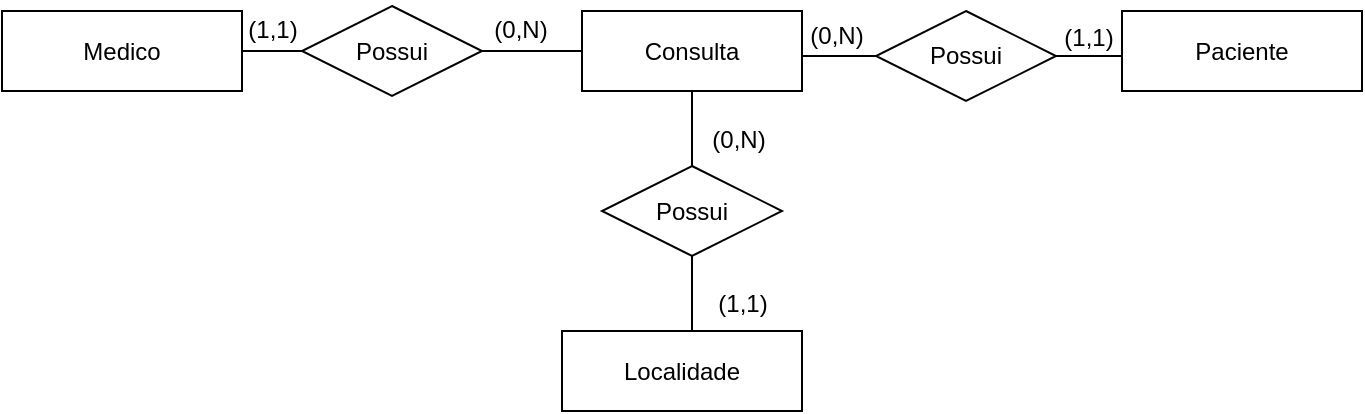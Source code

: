 <mxfile version="26.2.4" pages="3">
  <diagram name="Modelo Conceitual" id="IF2VWViP3q1RMLC5811N">
    <mxGraphModel dx="1044" dy="562" grid="1" gridSize="10" guides="1" tooltips="1" connect="1" arrows="1" fold="1" page="1" pageScale="1" pageWidth="827" pageHeight="1169" math="0" shadow="0">
      <root>
        <mxCell id="0" />
        <mxCell id="1" parent="0" />
        <mxCell id="U5i4ub9u0vptGDJZAWH7-1" value="Medico" style="whiteSpace=wrap;html=1;align=center;" vertex="1" parent="1">
          <mxGeometry x="80" y="82.5" width="120" height="40" as="geometry" />
        </mxCell>
        <mxCell id="U5i4ub9u0vptGDJZAWH7-2" value="Paciente" style="whiteSpace=wrap;html=1;align=center;" vertex="1" parent="1">
          <mxGeometry x="640" y="82.5" width="120" height="40" as="geometry" />
        </mxCell>
        <mxCell id="U5i4ub9u0vptGDJZAWH7-7" style="edgeStyle=orthogonalEdgeStyle;rounded=0;orthogonalLoop=1;jettySize=auto;html=1;entryX=1;entryY=0.5;entryDx=0;entryDy=0;endArrow=none;startFill=0;" edge="1" parent="1" source="U5i4ub9u0vptGDJZAWH7-3" target="U5i4ub9u0vptGDJZAWH7-6">
          <mxGeometry relative="1" as="geometry" />
        </mxCell>
        <mxCell id="U5i4ub9u0vptGDJZAWH7-3" value="Consulta" style="whiteSpace=wrap;html=1;align=center;" vertex="1" parent="1">
          <mxGeometry x="370" y="82.5" width="110" height="40" as="geometry" />
        </mxCell>
        <mxCell id="U5i4ub9u0vptGDJZAWH7-4" value="Localidade" style="whiteSpace=wrap;html=1;align=center;" vertex="1" parent="1">
          <mxGeometry x="360" y="242.5" width="120" height="40" as="geometry" />
        </mxCell>
        <mxCell id="U5i4ub9u0vptGDJZAWH7-8" style="edgeStyle=orthogonalEdgeStyle;rounded=0;orthogonalLoop=1;jettySize=auto;html=1;endArrow=none;startFill=0;" edge="1" parent="1" source="U5i4ub9u0vptGDJZAWH7-6" target="U5i4ub9u0vptGDJZAWH7-1">
          <mxGeometry relative="1" as="geometry" />
        </mxCell>
        <mxCell id="U5i4ub9u0vptGDJZAWH7-6" value="Possui" style="shape=rhombus;perimeter=rhombusPerimeter;whiteSpace=wrap;html=1;align=center;" vertex="1" parent="1">
          <mxGeometry x="230" y="80" width="90" height="45" as="geometry" />
        </mxCell>
        <mxCell id="U5i4ub9u0vptGDJZAWH7-9" value="Possui" style="shape=rhombus;perimeter=rhombusPerimeter;whiteSpace=wrap;html=1;align=center;" vertex="1" parent="1">
          <mxGeometry x="517" y="82.5" width="90" height="45" as="geometry" />
        </mxCell>
        <mxCell id="U5i4ub9u0vptGDJZAWH7-12" style="edgeStyle=orthogonalEdgeStyle;rounded=0;orthogonalLoop=1;jettySize=auto;html=1;endArrow=none;startFill=0;entryX=1;entryY=0.5;entryDx=0;entryDy=0;" edge="1" parent="1" source="U5i4ub9u0vptGDJZAWH7-9" target="U5i4ub9u0vptGDJZAWH7-3">
          <mxGeometry relative="1" as="geometry">
            <mxPoint x="490" y="102.5" as="targetPoint" />
            <Array as="points">
              <mxPoint x="480" y="105.5" />
            </Array>
          </mxGeometry>
        </mxCell>
        <mxCell id="U5i4ub9u0vptGDJZAWH7-13" style="edgeStyle=orthogonalEdgeStyle;rounded=0;orthogonalLoop=1;jettySize=auto;html=1;endArrow=none;startFill=0;entryX=0;entryY=0.5;entryDx=0;entryDy=0;" edge="1" parent="1" source="U5i4ub9u0vptGDJZAWH7-9" target="U5i4ub9u0vptGDJZAWH7-2">
          <mxGeometry relative="1" as="geometry">
            <mxPoint x="627" y="102.5" as="targetPoint" />
            <Array as="points">
              <mxPoint x="640" y="105.5" />
            </Array>
          </mxGeometry>
        </mxCell>
        <mxCell id="U5i4ub9u0vptGDJZAWH7-15" style="edgeStyle=orthogonalEdgeStyle;rounded=0;orthogonalLoop=1;jettySize=auto;html=1;entryX=0.5;entryY=1;entryDx=0;entryDy=0;endArrow=none;startFill=0;" edge="1" parent="1" target="U5i4ub9u0vptGDJZAWH7-3">
          <mxGeometry relative="1" as="geometry">
            <mxPoint x="425" y="160" as="sourcePoint" />
          </mxGeometry>
        </mxCell>
        <mxCell id="U5i4ub9u0vptGDJZAWH7-16" style="edgeStyle=orthogonalEdgeStyle;rounded=0;orthogonalLoop=1;jettySize=auto;html=1;entryX=0.5;entryY=0;entryDx=0;entryDy=0;endArrow=none;startFill=0;" edge="1" parent="1" source="U5i4ub9u0vptGDJZAWH7-14" target="U5i4ub9u0vptGDJZAWH7-4">
          <mxGeometry relative="1" as="geometry">
            <Array as="points">
              <mxPoint x="425" y="243" />
            </Array>
          </mxGeometry>
        </mxCell>
        <mxCell id="U5i4ub9u0vptGDJZAWH7-14" value="Possui" style="shape=rhombus;perimeter=rhombusPerimeter;whiteSpace=wrap;html=1;align=center;" vertex="1" parent="1">
          <mxGeometry x="380" y="160" width="90" height="45" as="geometry" />
        </mxCell>
        <mxCell id="U5i4ub9u0vptGDJZAWH7-17" value="(1,1)" style="text;html=1;align=center;verticalAlign=middle;resizable=0;points=[];autosize=1;strokeColor=none;fillColor=none;" vertex="1" parent="1">
          <mxGeometry x="190" y="77" width="50" height="30" as="geometry" />
        </mxCell>
        <mxCell id="U5i4ub9u0vptGDJZAWH7-18" value="(0,N)" style="text;html=1;align=center;verticalAlign=middle;resizable=0;points=[];autosize=1;strokeColor=none;fillColor=none;" vertex="1" parent="1">
          <mxGeometry x="314" y="77" width="50" height="30" as="geometry" />
        </mxCell>
        <mxCell id="U5i4ub9u0vptGDJZAWH7-19" value="(0,N)" style="text;html=1;align=center;verticalAlign=middle;resizable=0;points=[];autosize=1;strokeColor=none;fillColor=none;" vertex="1" parent="1">
          <mxGeometry x="472" y="80" width="50" height="30" as="geometry" />
        </mxCell>
        <mxCell id="U5i4ub9u0vptGDJZAWH7-22" value="(1,1)" style="text;html=1;align=center;verticalAlign=middle;resizable=0;points=[];autosize=1;strokeColor=none;fillColor=none;" vertex="1" parent="1">
          <mxGeometry x="598" y="81" width="50" height="30" as="geometry" />
        </mxCell>
        <mxCell id="U5i4ub9u0vptGDJZAWH7-23" value="(0,N)" style="text;html=1;align=center;verticalAlign=middle;resizable=0;points=[];autosize=1;strokeColor=none;fillColor=none;" vertex="1" parent="1">
          <mxGeometry x="423" y="132" width="50" height="30" as="geometry" />
        </mxCell>
        <mxCell id="U5i4ub9u0vptGDJZAWH7-24" value="(1,1)" style="text;html=1;align=center;verticalAlign=middle;resizable=0;points=[];autosize=1;strokeColor=none;fillColor=none;" vertex="1" parent="1">
          <mxGeometry x="425" y="214" width="50" height="30" as="geometry" />
        </mxCell>
      </root>
    </mxGraphModel>
  </diagram>
  <diagram id="hwD_yze6MAbLkxHf7Xo0" name="Modelo Logico">
    <mxGraphModel dx="1044" dy="562" grid="1" gridSize="10" guides="1" tooltips="1" connect="1" arrows="1" fold="1" page="1" pageScale="1" pageWidth="827" pageHeight="1169" math="0" shadow="0">
      <root>
        <mxCell id="0" />
        <mxCell id="1" parent="0" />
        <mxCell id="JVfZmEa4tM6XKTrY-BX_-1" value="Medico" style="shape=table;startSize=40;container=1;collapsible=1;childLayout=tableLayout;fixedRows=1;rowLines=0;fontStyle=1;align=center;resizeLast=1;html=1;" vertex="1" parent="1">
          <mxGeometry x="40" y="40" width="146" height="220" as="geometry" />
        </mxCell>
        <mxCell id="JVfZmEa4tM6XKTrY-BX_-2" value="" style="shape=tableRow;horizontal=0;startSize=0;swimlaneHead=0;swimlaneBody=0;fillColor=none;collapsible=0;dropTarget=0;points=[[0,0.5],[1,0.5]];portConstraint=eastwest;top=0;left=0;right=0;bottom=1;" vertex="1" parent="JVfZmEa4tM6XKTrY-BX_-1">
          <mxGeometry y="40" width="146" height="30" as="geometry" />
        </mxCell>
        <mxCell id="JVfZmEa4tM6XKTrY-BX_-3" value="PK" style="shape=partialRectangle;connectable=0;fillColor=none;top=0;left=0;bottom=0;right=0;fontStyle=1;overflow=hidden;whiteSpace=wrap;html=1;" vertex="1" parent="JVfZmEa4tM6XKTrY-BX_-2">
          <mxGeometry width="30" height="30" as="geometry">
            <mxRectangle width="30" height="30" as="alternateBounds" />
          </mxGeometry>
        </mxCell>
        <mxCell id="JVfZmEa4tM6XKTrY-BX_-4" value="IdMedico" style="shape=partialRectangle;connectable=0;fillColor=none;top=0;left=0;bottom=0;right=0;align=left;spacingLeft=6;fontStyle=5;overflow=hidden;whiteSpace=wrap;html=1;" vertex="1" parent="JVfZmEa4tM6XKTrY-BX_-2">
          <mxGeometry x="30" width="116" height="30" as="geometry">
            <mxRectangle width="116" height="30" as="alternateBounds" />
          </mxGeometry>
        </mxCell>
        <mxCell id="JVfZmEa4tM6XKTrY-BX_-5" value="" style="shape=tableRow;horizontal=0;startSize=0;swimlaneHead=0;swimlaneBody=0;fillColor=none;collapsible=0;dropTarget=0;points=[[0,0.5],[1,0.5]];portConstraint=eastwest;top=0;left=0;right=0;bottom=0;" vertex="1" parent="JVfZmEa4tM6XKTrY-BX_-1">
          <mxGeometry y="70" width="146" height="30" as="geometry" />
        </mxCell>
        <mxCell id="JVfZmEa4tM6XKTrY-BX_-6" value="" style="shape=partialRectangle;connectable=0;fillColor=none;top=0;left=0;bottom=0;right=0;editable=1;overflow=hidden;whiteSpace=wrap;html=1;" vertex="1" parent="JVfZmEa4tM6XKTrY-BX_-5">
          <mxGeometry width="30" height="30" as="geometry">
            <mxRectangle width="30" height="30" as="alternateBounds" />
          </mxGeometry>
        </mxCell>
        <mxCell id="JVfZmEa4tM6XKTrY-BX_-7" value="Nome" style="shape=partialRectangle;connectable=0;fillColor=none;top=0;left=0;bottom=0;right=0;align=left;spacingLeft=6;overflow=hidden;whiteSpace=wrap;html=1;" vertex="1" parent="JVfZmEa4tM6XKTrY-BX_-5">
          <mxGeometry x="30" width="116" height="30" as="geometry">
            <mxRectangle width="116" height="30" as="alternateBounds" />
          </mxGeometry>
        </mxCell>
        <mxCell id="JVfZmEa4tM6XKTrY-BX_-8" value="" style="shape=tableRow;horizontal=0;startSize=0;swimlaneHead=0;swimlaneBody=0;fillColor=none;collapsible=0;dropTarget=0;points=[[0,0.5],[1,0.5]];portConstraint=eastwest;top=0;left=0;right=0;bottom=0;" vertex="1" parent="JVfZmEa4tM6XKTrY-BX_-1">
          <mxGeometry y="100" width="146" height="30" as="geometry" />
        </mxCell>
        <mxCell id="JVfZmEa4tM6XKTrY-BX_-9" value="" style="shape=partialRectangle;connectable=0;fillColor=none;top=0;left=0;bottom=0;right=0;editable=1;overflow=hidden;whiteSpace=wrap;html=1;" vertex="1" parent="JVfZmEa4tM6XKTrY-BX_-8">
          <mxGeometry width="30" height="30" as="geometry">
            <mxRectangle width="30" height="30" as="alternateBounds" />
          </mxGeometry>
        </mxCell>
        <mxCell id="JVfZmEa4tM6XKTrY-BX_-10" value="CRM" style="shape=partialRectangle;connectable=0;fillColor=none;top=0;left=0;bottom=0;right=0;align=left;spacingLeft=6;overflow=hidden;whiteSpace=wrap;html=1;" vertex="1" parent="JVfZmEa4tM6XKTrY-BX_-8">
          <mxGeometry x="30" width="116" height="30" as="geometry">
            <mxRectangle width="116" height="30" as="alternateBounds" />
          </mxGeometry>
        </mxCell>
        <mxCell id="JVfZmEa4tM6XKTrY-BX_-11" value="" style="shape=tableRow;horizontal=0;startSize=0;swimlaneHead=0;swimlaneBody=0;fillColor=none;collapsible=0;dropTarget=0;points=[[0,0.5],[1,0.5]];portConstraint=eastwest;top=0;left=0;right=0;bottom=0;" vertex="1" parent="JVfZmEa4tM6XKTrY-BX_-1">
          <mxGeometry y="130" width="146" height="30" as="geometry" />
        </mxCell>
        <mxCell id="JVfZmEa4tM6XKTrY-BX_-12" value="" style="shape=partialRectangle;connectable=0;fillColor=none;top=0;left=0;bottom=0;right=0;editable=1;overflow=hidden;whiteSpace=wrap;html=1;" vertex="1" parent="JVfZmEa4tM6XKTrY-BX_-11">
          <mxGeometry width="30" height="30" as="geometry">
            <mxRectangle width="30" height="30" as="alternateBounds" />
          </mxGeometry>
        </mxCell>
        <mxCell id="JVfZmEa4tM6XKTrY-BX_-13" value="Especialidade" style="shape=partialRectangle;connectable=0;fillColor=none;top=0;left=0;bottom=0;right=0;align=left;spacingLeft=6;overflow=hidden;whiteSpace=wrap;html=1;" vertex="1" parent="JVfZmEa4tM6XKTrY-BX_-11">
          <mxGeometry x="30" width="116" height="30" as="geometry">
            <mxRectangle width="116" height="30" as="alternateBounds" />
          </mxGeometry>
        </mxCell>
        <mxCell id="JVfZmEa4tM6XKTrY-BX_-28" value="" style="shape=tableRow;horizontal=0;startSize=0;swimlaneHead=0;swimlaneBody=0;fillColor=none;collapsible=0;dropTarget=0;points=[[0,0.5],[1,0.5]];portConstraint=eastwest;top=0;left=0;right=0;bottom=0;" vertex="1" parent="JVfZmEa4tM6XKTrY-BX_-1">
          <mxGeometry y="160" width="146" height="30" as="geometry" />
        </mxCell>
        <mxCell id="JVfZmEa4tM6XKTrY-BX_-29" value="" style="shape=partialRectangle;connectable=0;fillColor=none;top=0;left=0;bottom=0;right=0;editable=1;overflow=hidden;whiteSpace=wrap;html=1;" vertex="1" parent="JVfZmEa4tM6XKTrY-BX_-28">
          <mxGeometry width="30" height="30" as="geometry">
            <mxRectangle width="30" height="30" as="alternateBounds" />
          </mxGeometry>
        </mxCell>
        <mxCell id="JVfZmEa4tM6XKTrY-BX_-30" value="HoratioTrabalho" style="shape=partialRectangle;connectable=0;fillColor=none;top=0;left=0;bottom=0;right=0;align=left;spacingLeft=6;overflow=hidden;whiteSpace=wrap;html=1;" vertex="1" parent="JVfZmEa4tM6XKTrY-BX_-28">
          <mxGeometry x="30" width="116" height="30" as="geometry">
            <mxRectangle width="116" height="30" as="alternateBounds" />
          </mxGeometry>
        </mxCell>
        <mxCell id="JVfZmEa4tM6XKTrY-BX_-31" value="" style="shape=tableRow;horizontal=0;startSize=0;swimlaneHead=0;swimlaneBody=0;fillColor=none;collapsible=0;dropTarget=0;points=[[0,0.5],[1,0.5]];portConstraint=eastwest;top=0;left=0;right=0;bottom=0;" vertex="1" parent="JVfZmEa4tM6XKTrY-BX_-1">
          <mxGeometry y="190" width="146" height="30" as="geometry" />
        </mxCell>
        <mxCell id="JVfZmEa4tM6XKTrY-BX_-32" value="" style="shape=partialRectangle;connectable=0;fillColor=none;top=0;left=0;bottom=0;right=0;editable=1;overflow=hidden;whiteSpace=wrap;html=1;" vertex="1" parent="JVfZmEa4tM6XKTrY-BX_-31">
          <mxGeometry width="30" height="30" as="geometry">
            <mxRectangle width="30" height="30" as="alternateBounds" />
          </mxGeometry>
        </mxCell>
        <mxCell id="JVfZmEa4tM6XKTrY-BX_-33" value="" style="shape=partialRectangle;connectable=0;fillColor=none;top=0;left=0;bottom=0;right=0;align=left;spacingLeft=6;overflow=hidden;whiteSpace=wrap;html=1;" vertex="1" parent="JVfZmEa4tM6XKTrY-BX_-31">
          <mxGeometry x="30" width="116" height="30" as="geometry">
            <mxRectangle width="116" height="30" as="alternateBounds" />
          </mxGeometry>
        </mxCell>
        <mxCell id="JVfZmEa4tM6XKTrY-BX_-34" value="Consulta" style="shape=table;startSize=40;container=1;collapsible=1;childLayout=tableLayout;fixedRows=1;rowLines=0;fontStyle=1;align=center;resizeLast=1;html=1;" vertex="1" parent="1">
          <mxGeometry x="340" y="40" width="146" height="220" as="geometry" />
        </mxCell>
        <mxCell id="JVfZmEa4tM6XKTrY-BX_-35" value="" style="shape=tableRow;horizontal=0;startSize=0;swimlaneHead=0;swimlaneBody=0;fillColor=none;collapsible=0;dropTarget=0;points=[[0,0.5],[1,0.5]];portConstraint=eastwest;top=0;left=0;right=0;bottom=1;" vertex="1" parent="JVfZmEa4tM6XKTrY-BX_-34">
          <mxGeometry y="40" width="146" height="30" as="geometry" />
        </mxCell>
        <mxCell id="JVfZmEa4tM6XKTrY-BX_-36" value="PK" style="shape=partialRectangle;connectable=0;fillColor=none;top=0;left=0;bottom=0;right=0;fontStyle=1;overflow=hidden;whiteSpace=wrap;html=1;" vertex="1" parent="JVfZmEa4tM6XKTrY-BX_-35">
          <mxGeometry width="30" height="30" as="geometry">
            <mxRectangle width="30" height="30" as="alternateBounds" />
          </mxGeometry>
        </mxCell>
        <mxCell id="JVfZmEa4tM6XKTrY-BX_-37" value="IdConsulta" style="shape=partialRectangle;connectable=0;fillColor=none;top=0;left=0;bottom=0;right=0;align=left;spacingLeft=6;fontStyle=5;overflow=hidden;whiteSpace=wrap;html=1;" vertex="1" parent="JVfZmEa4tM6XKTrY-BX_-35">
          <mxGeometry x="30" width="116" height="30" as="geometry">
            <mxRectangle width="116" height="30" as="alternateBounds" />
          </mxGeometry>
        </mxCell>
        <mxCell id="JVfZmEa4tM6XKTrY-BX_-38" value="" style="shape=tableRow;horizontal=0;startSize=0;swimlaneHead=0;swimlaneBody=0;fillColor=none;collapsible=0;dropTarget=0;points=[[0,0.5],[1,0.5]];portConstraint=eastwest;top=0;left=0;right=0;bottom=0;" vertex="1" parent="JVfZmEa4tM6XKTrY-BX_-34">
          <mxGeometry y="70" width="146" height="30" as="geometry" />
        </mxCell>
        <mxCell id="JVfZmEa4tM6XKTrY-BX_-39" value="" style="shape=partialRectangle;connectable=0;fillColor=none;top=0;left=0;bottom=0;right=0;editable=1;overflow=hidden;whiteSpace=wrap;html=1;" vertex="1" parent="JVfZmEa4tM6XKTrY-BX_-38">
          <mxGeometry width="30" height="30" as="geometry">
            <mxRectangle width="30" height="30" as="alternateBounds" />
          </mxGeometry>
        </mxCell>
        <mxCell id="JVfZmEa4tM6XKTrY-BX_-40" value="Horario" style="shape=partialRectangle;connectable=0;fillColor=none;top=0;left=0;bottom=0;right=0;align=left;spacingLeft=6;overflow=hidden;whiteSpace=wrap;html=1;" vertex="1" parent="JVfZmEa4tM6XKTrY-BX_-38">
          <mxGeometry x="30" width="116" height="30" as="geometry">
            <mxRectangle width="116" height="30" as="alternateBounds" />
          </mxGeometry>
        </mxCell>
        <mxCell id="JVfZmEa4tM6XKTrY-BX_-41" value="" style="shape=tableRow;horizontal=0;startSize=0;swimlaneHead=0;swimlaneBody=0;fillColor=none;collapsible=0;dropTarget=0;points=[[0,0.5],[1,0.5]];portConstraint=eastwest;top=0;left=0;right=0;bottom=0;" vertex="1" parent="JVfZmEa4tM6XKTrY-BX_-34">
          <mxGeometry y="100" width="146" height="30" as="geometry" />
        </mxCell>
        <mxCell id="JVfZmEa4tM6XKTrY-BX_-42" value="" style="shape=partialRectangle;connectable=0;fillColor=none;top=0;left=0;bottom=0;right=0;editable=1;overflow=hidden;whiteSpace=wrap;html=1;" vertex="1" parent="JVfZmEa4tM6XKTrY-BX_-41">
          <mxGeometry width="30" height="30" as="geometry">
            <mxRectangle width="30" height="30" as="alternateBounds" />
          </mxGeometry>
        </mxCell>
        <mxCell id="JVfZmEa4tM6XKTrY-BX_-43" value="Data" style="shape=partialRectangle;connectable=0;fillColor=none;top=0;left=0;bottom=0;right=0;align=left;spacingLeft=6;overflow=hidden;whiteSpace=wrap;html=1;" vertex="1" parent="JVfZmEa4tM6XKTrY-BX_-41">
          <mxGeometry x="30" width="116" height="30" as="geometry">
            <mxRectangle width="116" height="30" as="alternateBounds" />
          </mxGeometry>
        </mxCell>
        <mxCell id="JVfZmEa4tM6XKTrY-BX_-100" value="" style="shape=tableRow;horizontal=0;startSize=0;swimlaneHead=0;swimlaneBody=0;fillColor=none;collapsible=0;dropTarget=0;points=[[0,0.5],[1,0.5]];portConstraint=eastwest;top=0;left=0;right=0;bottom=1;" vertex="1" parent="JVfZmEa4tM6XKTrY-BX_-34">
          <mxGeometry y="130" width="146" height="30" as="geometry" />
        </mxCell>
        <mxCell id="JVfZmEa4tM6XKTrY-BX_-101" value="FK" style="shape=partialRectangle;connectable=0;fillColor=none;top=0;left=0;bottom=0;right=0;fontStyle=1;overflow=hidden;whiteSpace=wrap;html=1;" vertex="1" parent="JVfZmEa4tM6XKTrY-BX_-100">
          <mxGeometry width="30" height="30" as="geometry">
            <mxRectangle width="30" height="30" as="alternateBounds" />
          </mxGeometry>
        </mxCell>
        <mxCell id="JVfZmEa4tM6XKTrY-BX_-102" value="IdMedico" style="shape=partialRectangle;connectable=0;fillColor=none;top=0;left=0;bottom=0;right=0;align=left;spacingLeft=6;fontStyle=5;overflow=hidden;whiteSpace=wrap;html=1;" vertex="1" parent="JVfZmEa4tM6XKTrY-BX_-100">
          <mxGeometry x="30" width="116" height="30" as="geometry">
            <mxRectangle width="116" height="30" as="alternateBounds" />
          </mxGeometry>
        </mxCell>
        <mxCell id="JVfZmEa4tM6XKTrY-BX_-103" value="" style="shape=tableRow;horizontal=0;startSize=0;swimlaneHead=0;swimlaneBody=0;fillColor=none;collapsible=0;dropTarget=0;points=[[0,0.5],[1,0.5]];portConstraint=eastwest;top=0;left=0;right=0;bottom=1;" vertex="1" parent="JVfZmEa4tM6XKTrY-BX_-34">
          <mxGeometry y="160" width="146" height="30" as="geometry" />
        </mxCell>
        <mxCell id="JVfZmEa4tM6XKTrY-BX_-104" value="FK" style="shape=partialRectangle;connectable=0;fillColor=none;top=0;left=0;bottom=0;right=0;fontStyle=1;overflow=hidden;whiteSpace=wrap;html=1;" vertex="1" parent="JVfZmEa4tM6XKTrY-BX_-103">
          <mxGeometry width="30" height="30" as="geometry">
            <mxRectangle width="30" height="30" as="alternateBounds" />
          </mxGeometry>
        </mxCell>
        <mxCell id="JVfZmEa4tM6XKTrY-BX_-105" value="IdPaciente" style="shape=partialRectangle;connectable=0;fillColor=none;top=0;left=0;bottom=0;right=0;align=left;spacingLeft=6;fontStyle=5;overflow=hidden;whiteSpace=wrap;html=1;" vertex="1" parent="JVfZmEa4tM6XKTrY-BX_-103">
          <mxGeometry x="30" width="116" height="30" as="geometry">
            <mxRectangle width="116" height="30" as="alternateBounds" />
          </mxGeometry>
        </mxCell>
        <mxCell id="JVfZmEa4tM6XKTrY-BX_-106" value="" style="shape=tableRow;horizontal=0;startSize=0;swimlaneHead=0;swimlaneBody=0;fillColor=none;collapsible=0;dropTarget=0;points=[[0,0.5],[1,0.5]];portConstraint=eastwest;top=0;left=0;right=0;bottom=1;" vertex="1" parent="JVfZmEa4tM6XKTrY-BX_-34">
          <mxGeometry y="190" width="146" height="30" as="geometry" />
        </mxCell>
        <mxCell id="JVfZmEa4tM6XKTrY-BX_-107" value="FK" style="shape=partialRectangle;connectable=0;fillColor=none;top=0;left=0;bottom=0;right=0;fontStyle=1;overflow=hidden;whiteSpace=wrap;html=1;" vertex="1" parent="JVfZmEa4tM6XKTrY-BX_-106">
          <mxGeometry width="30" height="30" as="geometry">
            <mxRectangle width="30" height="30" as="alternateBounds" />
          </mxGeometry>
        </mxCell>
        <mxCell id="JVfZmEa4tM6XKTrY-BX_-108" value="IdLocalidade" style="shape=partialRectangle;connectable=0;fillColor=none;top=0;left=0;bottom=0;right=0;align=left;spacingLeft=6;fontStyle=5;overflow=hidden;whiteSpace=wrap;html=1;" vertex="1" parent="JVfZmEa4tM6XKTrY-BX_-106">
          <mxGeometry x="30" width="116" height="30" as="geometry">
            <mxRectangle width="116" height="30" as="alternateBounds" />
          </mxGeometry>
        </mxCell>
        <mxCell id="JVfZmEa4tM6XKTrY-BX_-53" value="Paciente" style="shape=table;startSize=40;container=1;collapsible=1;childLayout=tableLayout;fixedRows=1;rowLines=0;fontStyle=1;align=center;resizeLast=1;html=1;" vertex="1" parent="1">
          <mxGeometry x="620" y="40" width="146" height="250" as="geometry" />
        </mxCell>
        <mxCell id="JVfZmEa4tM6XKTrY-BX_-54" value="" style="shape=tableRow;horizontal=0;startSize=0;swimlaneHead=0;swimlaneBody=0;fillColor=none;collapsible=0;dropTarget=0;points=[[0,0.5],[1,0.5]];portConstraint=eastwest;top=0;left=0;right=0;bottom=1;" vertex="1" parent="JVfZmEa4tM6XKTrY-BX_-53">
          <mxGeometry y="40" width="146" height="30" as="geometry" />
        </mxCell>
        <mxCell id="JVfZmEa4tM6XKTrY-BX_-55" value="PK" style="shape=partialRectangle;connectable=0;fillColor=none;top=0;left=0;bottom=0;right=0;fontStyle=1;overflow=hidden;whiteSpace=wrap;html=1;" vertex="1" parent="JVfZmEa4tM6XKTrY-BX_-54">
          <mxGeometry width="30" height="30" as="geometry">
            <mxRectangle width="30" height="30" as="alternateBounds" />
          </mxGeometry>
        </mxCell>
        <mxCell id="JVfZmEa4tM6XKTrY-BX_-56" value="IdPaciente" style="shape=partialRectangle;connectable=0;fillColor=none;top=0;left=0;bottom=0;right=0;align=left;spacingLeft=6;fontStyle=5;overflow=hidden;whiteSpace=wrap;html=1;" vertex="1" parent="JVfZmEa4tM6XKTrY-BX_-54">
          <mxGeometry x="30" width="116" height="30" as="geometry">
            <mxRectangle width="116" height="30" as="alternateBounds" />
          </mxGeometry>
        </mxCell>
        <mxCell id="JVfZmEa4tM6XKTrY-BX_-57" value="" style="shape=tableRow;horizontal=0;startSize=0;swimlaneHead=0;swimlaneBody=0;fillColor=none;collapsible=0;dropTarget=0;points=[[0,0.5],[1,0.5]];portConstraint=eastwest;top=0;left=0;right=0;bottom=0;" vertex="1" parent="JVfZmEa4tM6XKTrY-BX_-53">
          <mxGeometry y="70" width="146" height="30" as="geometry" />
        </mxCell>
        <mxCell id="JVfZmEa4tM6XKTrY-BX_-58" value="" style="shape=partialRectangle;connectable=0;fillColor=none;top=0;left=0;bottom=0;right=0;editable=1;overflow=hidden;whiteSpace=wrap;html=1;" vertex="1" parent="JVfZmEa4tM6XKTrY-BX_-57">
          <mxGeometry width="30" height="30" as="geometry">
            <mxRectangle width="30" height="30" as="alternateBounds" />
          </mxGeometry>
        </mxCell>
        <mxCell id="JVfZmEa4tM6XKTrY-BX_-59" value="Nome" style="shape=partialRectangle;connectable=0;fillColor=none;top=0;left=0;bottom=0;right=0;align=left;spacingLeft=6;overflow=hidden;whiteSpace=wrap;html=1;" vertex="1" parent="JVfZmEa4tM6XKTrY-BX_-57">
          <mxGeometry x="30" width="116" height="30" as="geometry">
            <mxRectangle width="116" height="30" as="alternateBounds" />
          </mxGeometry>
        </mxCell>
        <mxCell id="JVfZmEa4tM6XKTrY-BX_-60" value="" style="shape=tableRow;horizontal=0;startSize=0;swimlaneHead=0;swimlaneBody=0;fillColor=none;collapsible=0;dropTarget=0;points=[[0,0.5],[1,0.5]];portConstraint=eastwest;top=0;left=0;right=0;bottom=0;" vertex="1" parent="JVfZmEa4tM6XKTrY-BX_-53">
          <mxGeometry y="100" width="146" height="30" as="geometry" />
        </mxCell>
        <mxCell id="JVfZmEa4tM6XKTrY-BX_-61" value="" style="shape=partialRectangle;connectable=0;fillColor=none;top=0;left=0;bottom=0;right=0;editable=1;overflow=hidden;whiteSpace=wrap;html=1;" vertex="1" parent="JVfZmEa4tM6XKTrY-BX_-60">
          <mxGeometry width="30" height="30" as="geometry">
            <mxRectangle width="30" height="30" as="alternateBounds" />
          </mxGeometry>
        </mxCell>
        <mxCell id="JVfZmEa4tM6XKTrY-BX_-62" value="CPF" style="shape=partialRectangle;connectable=0;fillColor=none;top=0;left=0;bottom=0;right=0;align=left;spacingLeft=6;overflow=hidden;whiteSpace=wrap;html=1;" vertex="1" parent="JVfZmEa4tM6XKTrY-BX_-60">
          <mxGeometry x="30" width="116" height="30" as="geometry">
            <mxRectangle width="116" height="30" as="alternateBounds" />
          </mxGeometry>
        </mxCell>
        <mxCell id="JVfZmEa4tM6XKTrY-BX_-63" value="" style="shape=tableRow;horizontal=0;startSize=0;swimlaneHead=0;swimlaneBody=0;fillColor=none;collapsible=0;dropTarget=0;points=[[0,0.5],[1,0.5]];portConstraint=eastwest;top=0;left=0;right=0;bottom=0;" vertex="1" parent="JVfZmEa4tM6XKTrY-BX_-53">
          <mxGeometry y="130" width="146" height="30" as="geometry" />
        </mxCell>
        <mxCell id="JVfZmEa4tM6XKTrY-BX_-64" value="" style="shape=partialRectangle;connectable=0;fillColor=none;top=0;left=0;bottom=0;right=0;editable=1;overflow=hidden;whiteSpace=wrap;html=1;" vertex="1" parent="JVfZmEa4tM6XKTrY-BX_-63">
          <mxGeometry width="30" height="30" as="geometry">
            <mxRectangle width="30" height="30" as="alternateBounds" />
          </mxGeometry>
        </mxCell>
        <mxCell id="JVfZmEa4tM6XKTrY-BX_-65" value="Convenio" style="shape=partialRectangle;connectable=0;fillColor=none;top=0;left=0;bottom=0;right=0;align=left;spacingLeft=6;overflow=hidden;whiteSpace=wrap;html=1;" vertex="1" parent="JVfZmEa4tM6XKTrY-BX_-63">
          <mxGeometry x="30" width="116" height="30" as="geometry">
            <mxRectangle width="116" height="30" as="alternateBounds" />
          </mxGeometry>
        </mxCell>
        <mxCell id="JVfZmEa4tM6XKTrY-BX_-66" value="" style="shape=tableRow;horizontal=0;startSize=0;swimlaneHead=0;swimlaneBody=0;fillColor=none;collapsible=0;dropTarget=0;points=[[0,0.5],[1,0.5]];portConstraint=eastwest;top=0;left=0;right=0;bottom=0;" vertex="1" parent="JVfZmEa4tM6XKTrY-BX_-53">
          <mxGeometry y="160" width="146" height="30" as="geometry" />
        </mxCell>
        <mxCell id="JVfZmEa4tM6XKTrY-BX_-67" value="" style="shape=partialRectangle;connectable=0;fillColor=none;top=0;left=0;bottom=0;right=0;editable=1;overflow=hidden;whiteSpace=wrap;html=1;" vertex="1" parent="JVfZmEa4tM6XKTrY-BX_-66">
          <mxGeometry width="30" height="30" as="geometry">
            <mxRectangle width="30" height="30" as="alternateBounds" />
          </mxGeometry>
        </mxCell>
        <mxCell id="JVfZmEa4tM6XKTrY-BX_-68" value="Endereco" style="shape=partialRectangle;connectable=0;fillColor=none;top=0;left=0;bottom=0;right=0;align=left;spacingLeft=6;overflow=hidden;whiteSpace=wrap;html=1;" vertex="1" parent="JVfZmEa4tM6XKTrY-BX_-66">
          <mxGeometry x="30" width="116" height="30" as="geometry">
            <mxRectangle width="116" height="30" as="alternateBounds" />
          </mxGeometry>
        </mxCell>
        <mxCell id="JVfZmEa4tM6XKTrY-BX_-91" value="" style="shape=tableRow;horizontal=0;startSize=0;swimlaneHead=0;swimlaneBody=0;fillColor=none;collapsible=0;dropTarget=0;points=[[0,0.5],[1,0.5]];portConstraint=eastwest;top=0;left=0;right=0;bottom=0;" vertex="1" parent="JVfZmEa4tM6XKTrY-BX_-53">
          <mxGeometry y="190" width="146" height="30" as="geometry" />
        </mxCell>
        <mxCell id="JVfZmEa4tM6XKTrY-BX_-92" value="" style="shape=partialRectangle;connectable=0;fillColor=none;top=0;left=0;bottom=0;right=0;editable=1;overflow=hidden;whiteSpace=wrap;html=1;" vertex="1" parent="JVfZmEa4tM6XKTrY-BX_-91">
          <mxGeometry width="30" height="30" as="geometry">
            <mxRectangle width="30" height="30" as="alternateBounds" />
          </mxGeometry>
        </mxCell>
        <mxCell id="JVfZmEa4tM6XKTrY-BX_-93" value="DataNascimento" style="shape=partialRectangle;connectable=0;fillColor=none;top=0;left=0;bottom=0;right=0;align=left;spacingLeft=6;overflow=hidden;whiteSpace=wrap;html=1;" vertex="1" parent="JVfZmEa4tM6XKTrY-BX_-91">
          <mxGeometry x="30" width="116" height="30" as="geometry">
            <mxRectangle width="116" height="30" as="alternateBounds" />
          </mxGeometry>
        </mxCell>
        <mxCell id="JVfZmEa4tM6XKTrY-BX_-94" value="" style="shape=tableRow;horizontal=0;startSize=0;swimlaneHead=0;swimlaneBody=0;fillColor=none;collapsible=0;dropTarget=0;points=[[0,0.5],[1,0.5]];portConstraint=eastwest;top=0;left=0;right=0;bottom=0;" vertex="1" parent="JVfZmEa4tM6XKTrY-BX_-53">
          <mxGeometry y="220" width="146" height="30" as="geometry" />
        </mxCell>
        <mxCell id="JVfZmEa4tM6XKTrY-BX_-95" value="" style="shape=partialRectangle;connectable=0;fillColor=none;top=0;left=0;bottom=0;right=0;editable=1;overflow=hidden;whiteSpace=wrap;html=1;" vertex="1" parent="JVfZmEa4tM6XKTrY-BX_-94">
          <mxGeometry width="30" height="30" as="geometry">
            <mxRectangle width="30" height="30" as="alternateBounds" />
          </mxGeometry>
        </mxCell>
        <mxCell id="JVfZmEa4tM6XKTrY-BX_-96" value="Sexo" style="shape=partialRectangle;connectable=0;fillColor=none;top=0;left=0;bottom=0;right=0;align=left;spacingLeft=6;overflow=hidden;whiteSpace=wrap;html=1;" vertex="1" parent="JVfZmEa4tM6XKTrY-BX_-94">
          <mxGeometry x="30" width="116" height="30" as="geometry">
            <mxRectangle width="116" height="30" as="alternateBounds" />
          </mxGeometry>
        </mxCell>
        <mxCell id="JVfZmEa4tM6XKTrY-BX_-72" value="Localidade" style="shape=table;startSize=40;container=1;collapsible=1;childLayout=tableLayout;fixedRows=1;rowLines=0;fontStyle=1;align=center;resizeLast=1;html=1;" vertex="1" parent="1">
          <mxGeometry x="340" y="320" width="146" height="220" as="geometry" />
        </mxCell>
        <mxCell id="JVfZmEa4tM6XKTrY-BX_-73" value="" style="shape=tableRow;horizontal=0;startSize=0;swimlaneHead=0;swimlaneBody=0;fillColor=none;collapsible=0;dropTarget=0;points=[[0,0.5],[1,0.5]];portConstraint=eastwest;top=0;left=0;right=0;bottom=1;" vertex="1" parent="JVfZmEa4tM6XKTrY-BX_-72">
          <mxGeometry y="40" width="146" height="30" as="geometry" />
        </mxCell>
        <mxCell id="JVfZmEa4tM6XKTrY-BX_-74" value="PK" style="shape=partialRectangle;connectable=0;fillColor=none;top=0;left=0;bottom=0;right=0;fontStyle=1;overflow=hidden;whiteSpace=wrap;html=1;" vertex="1" parent="JVfZmEa4tM6XKTrY-BX_-73">
          <mxGeometry width="30" height="30" as="geometry">
            <mxRectangle width="30" height="30" as="alternateBounds" />
          </mxGeometry>
        </mxCell>
        <mxCell id="JVfZmEa4tM6XKTrY-BX_-75" value="IdLocalidade" style="shape=partialRectangle;connectable=0;fillColor=none;top=0;left=0;bottom=0;right=0;align=left;spacingLeft=6;fontStyle=5;overflow=hidden;whiteSpace=wrap;html=1;" vertex="1" parent="JVfZmEa4tM6XKTrY-BX_-73">
          <mxGeometry x="30" width="116" height="30" as="geometry">
            <mxRectangle width="116" height="30" as="alternateBounds" />
          </mxGeometry>
        </mxCell>
        <mxCell id="JVfZmEa4tM6XKTrY-BX_-76" value="" style="shape=tableRow;horizontal=0;startSize=0;swimlaneHead=0;swimlaneBody=0;fillColor=none;collapsible=0;dropTarget=0;points=[[0,0.5],[1,0.5]];portConstraint=eastwest;top=0;left=0;right=0;bottom=0;" vertex="1" parent="JVfZmEa4tM6XKTrY-BX_-72">
          <mxGeometry y="70" width="146" height="30" as="geometry" />
        </mxCell>
        <mxCell id="JVfZmEa4tM6XKTrY-BX_-77" value="" style="shape=partialRectangle;connectable=0;fillColor=none;top=0;left=0;bottom=0;right=0;editable=1;overflow=hidden;whiteSpace=wrap;html=1;" vertex="1" parent="JVfZmEa4tM6XKTrY-BX_-76">
          <mxGeometry width="30" height="30" as="geometry">
            <mxRectangle width="30" height="30" as="alternateBounds" />
          </mxGeometry>
        </mxCell>
        <mxCell id="JVfZmEa4tM6XKTrY-BX_-78" value="Endereco" style="shape=partialRectangle;connectable=0;fillColor=none;top=0;left=0;bottom=0;right=0;align=left;spacingLeft=6;overflow=hidden;whiteSpace=wrap;html=1;" vertex="1" parent="JVfZmEa4tM6XKTrY-BX_-76">
          <mxGeometry x="30" width="116" height="30" as="geometry">
            <mxRectangle width="116" height="30" as="alternateBounds" />
          </mxGeometry>
        </mxCell>
        <mxCell id="JVfZmEa4tM6XKTrY-BX_-79" value="" style="shape=tableRow;horizontal=0;startSize=0;swimlaneHead=0;swimlaneBody=0;fillColor=none;collapsible=0;dropTarget=0;points=[[0,0.5],[1,0.5]];portConstraint=eastwest;top=0;left=0;right=0;bottom=0;" vertex="1" parent="JVfZmEa4tM6XKTrY-BX_-72">
          <mxGeometry y="100" width="146" height="30" as="geometry" />
        </mxCell>
        <mxCell id="JVfZmEa4tM6XKTrY-BX_-80" value="" style="shape=partialRectangle;connectable=0;fillColor=none;top=0;left=0;bottom=0;right=0;editable=1;overflow=hidden;whiteSpace=wrap;html=1;" vertex="1" parent="JVfZmEa4tM6XKTrY-BX_-79">
          <mxGeometry width="30" height="30" as="geometry">
            <mxRectangle width="30" height="30" as="alternateBounds" />
          </mxGeometry>
        </mxCell>
        <mxCell id="JVfZmEa4tM6XKTrY-BX_-81" value="Bairro" style="shape=partialRectangle;connectable=0;fillColor=none;top=0;left=0;bottom=0;right=0;align=left;spacingLeft=6;overflow=hidden;whiteSpace=wrap;html=1;" vertex="1" parent="JVfZmEa4tM6XKTrY-BX_-79">
          <mxGeometry x="30" width="116" height="30" as="geometry">
            <mxRectangle width="116" height="30" as="alternateBounds" />
          </mxGeometry>
        </mxCell>
        <mxCell id="JVfZmEa4tM6XKTrY-BX_-82" value="" style="shape=tableRow;horizontal=0;startSize=0;swimlaneHead=0;swimlaneBody=0;fillColor=none;collapsible=0;dropTarget=0;points=[[0,0.5],[1,0.5]];portConstraint=eastwest;top=0;left=0;right=0;bottom=0;" vertex="1" parent="JVfZmEa4tM6XKTrY-BX_-72">
          <mxGeometry y="130" width="146" height="30" as="geometry" />
        </mxCell>
        <mxCell id="JVfZmEa4tM6XKTrY-BX_-83" value="" style="shape=partialRectangle;connectable=0;fillColor=none;top=0;left=0;bottom=0;right=0;editable=1;overflow=hidden;whiteSpace=wrap;html=1;" vertex="1" parent="JVfZmEa4tM6XKTrY-BX_-82">
          <mxGeometry width="30" height="30" as="geometry">
            <mxRectangle width="30" height="30" as="alternateBounds" />
          </mxGeometry>
        </mxCell>
        <mxCell id="JVfZmEa4tM6XKTrY-BX_-84" value="Cidade" style="shape=partialRectangle;connectable=0;fillColor=none;top=0;left=0;bottom=0;right=0;align=left;spacingLeft=6;overflow=hidden;whiteSpace=wrap;html=1;" vertex="1" parent="JVfZmEa4tM6XKTrY-BX_-82">
          <mxGeometry x="30" width="116" height="30" as="geometry">
            <mxRectangle width="116" height="30" as="alternateBounds" />
          </mxGeometry>
        </mxCell>
        <mxCell id="JVfZmEa4tM6XKTrY-BX_-85" value="" style="shape=tableRow;horizontal=0;startSize=0;swimlaneHead=0;swimlaneBody=0;fillColor=none;collapsible=0;dropTarget=0;points=[[0,0.5],[1,0.5]];portConstraint=eastwest;top=0;left=0;right=0;bottom=0;" vertex="1" parent="JVfZmEa4tM6XKTrY-BX_-72">
          <mxGeometry y="160" width="146" height="30" as="geometry" />
        </mxCell>
        <mxCell id="JVfZmEa4tM6XKTrY-BX_-86" value="" style="shape=partialRectangle;connectable=0;fillColor=none;top=0;left=0;bottom=0;right=0;editable=1;overflow=hidden;whiteSpace=wrap;html=1;" vertex="1" parent="JVfZmEa4tM6XKTrY-BX_-85">
          <mxGeometry width="30" height="30" as="geometry">
            <mxRectangle width="30" height="30" as="alternateBounds" />
          </mxGeometry>
        </mxCell>
        <mxCell id="JVfZmEa4tM6XKTrY-BX_-87" value="Estado" style="shape=partialRectangle;connectable=0;fillColor=none;top=0;left=0;bottom=0;right=0;align=left;spacingLeft=6;overflow=hidden;whiteSpace=wrap;html=1;" vertex="1" parent="JVfZmEa4tM6XKTrY-BX_-85">
          <mxGeometry x="30" width="116" height="30" as="geometry">
            <mxRectangle width="116" height="30" as="alternateBounds" />
          </mxGeometry>
        </mxCell>
        <mxCell id="JVfZmEa4tM6XKTrY-BX_-97" value="" style="shape=tableRow;horizontal=0;startSize=0;swimlaneHead=0;swimlaneBody=0;fillColor=none;collapsible=0;dropTarget=0;points=[[0,0.5],[1,0.5]];portConstraint=eastwest;top=0;left=0;right=0;bottom=0;" vertex="1" parent="JVfZmEa4tM6XKTrY-BX_-72">
          <mxGeometry y="190" width="146" height="30" as="geometry" />
        </mxCell>
        <mxCell id="JVfZmEa4tM6XKTrY-BX_-98" value="" style="shape=partialRectangle;connectable=0;fillColor=none;top=0;left=0;bottom=0;right=0;editable=1;overflow=hidden;whiteSpace=wrap;html=1;" vertex="1" parent="JVfZmEa4tM6XKTrY-BX_-97">
          <mxGeometry width="30" height="30" as="geometry">
            <mxRectangle width="30" height="30" as="alternateBounds" />
          </mxGeometry>
        </mxCell>
        <mxCell id="JVfZmEa4tM6XKTrY-BX_-99" value="CEP" style="shape=partialRectangle;connectable=0;fillColor=none;top=0;left=0;bottom=0;right=0;align=left;spacingLeft=6;overflow=hidden;whiteSpace=wrap;html=1;" vertex="1" parent="JVfZmEa4tM6XKTrY-BX_-97">
          <mxGeometry x="30" width="116" height="30" as="geometry">
            <mxRectangle width="116" height="30" as="alternateBounds" />
          </mxGeometry>
        </mxCell>
        <mxCell id="JVfZmEa4tM6XKTrY-BX_-109" value="" style="edgeStyle=entityRelationEdgeStyle;fontSize=12;html=1;endArrow=ERzeroToMany;startArrow=ERmandOne;rounded=0;exitX=1.011;exitY=0.113;exitDx=0;exitDy=0;exitPerimeter=0;" edge="1" parent="1">
          <mxGeometry width="100" height="100" relative="1" as="geometry">
            <mxPoint x="189.996" y="83.39" as="sourcePoint" />
            <mxPoint x="332.39" y="190" as="targetPoint" />
            <Array as="points">
              <mxPoint x="172.39" y="290" />
              <mxPoint x="322.39" y="200" />
            </Array>
          </mxGeometry>
        </mxCell>
        <mxCell id="JVfZmEa4tM6XKTrY-BX_-112" value="" style="edgeStyle=entityRelationEdgeStyle;fontSize=12;html=1;endArrow=ERzeroToMany;startArrow=ERmandOne;rounded=0;entryX=1;entryY=0.5;entryDx=0;entryDy=0;" edge="1" parent="1" source="JVfZmEa4tM6XKTrY-BX_-54" target="JVfZmEa4tM6XKTrY-BX_-103">
          <mxGeometry width="100" height="100" relative="1" as="geometry">
            <mxPoint x="586" y="150" as="sourcePoint" />
            <mxPoint x="516" y="210" as="targetPoint" />
            <Array as="points">
              <mxPoint x="516" y="150" />
              <mxPoint x="570" y="180" />
              <mxPoint x="560" y="170" />
              <mxPoint x="560" y="160" />
              <mxPoint x="496" y="150" />
              <mxPoint x="570" y="110" />
              <mxPoint x="536" y="90" />
              <mxPoint x="510" y="90" />
              <mxPoint x="496" y="90" />
              <mxPoint x="546" y="90" />
            </Array>
          </mxGeometry>
        </mxCell>
        <mxCell id="JVfZmEa4tM6XKTrY-BX_-113" value="" style="edgeStyle=entityRelationEdgeStyle;fontSize=12;html=1;endArrow=ERzeroToMany;startArrow=ERmandOne;rounded=0;entryX=1;entryY=0.5;entryDx=0;entryDy=0;exitX=1;exitY=0.5;exitDx=0;exitDy=0;" edge="1" parent="1" source="JVfZmEa4tM6XKTrY-BX_-73" target="JVfZmEa4tM6XKTrY-BX_-106">
          <mxGeometry width="100" height="100" relative="1" as="geometry">
            <mxPoint x="530" y="260" as="sourcePoint" />
            <mxPoint x="530" y="390" as="targetPoint" />
            <Array as="points">
              <mxPoint x="590" y="360" />
              <mxPoint x="644" y="390" />
              <mxPoint x="634" y="380" />
              <mxPoint x="634" y="370" />
              <mxPoint x="570" y="360" />
              <mxPoint x="644" y="320" />
              <mxPoint x="610" y="300" />
              <mxPoint x="584" y="300" />
              <mxPoint x="570" y="300" />
              <mxPoint x="620" y="300" />
            </Array>
          </mxGeometry>
        </mxCell>
      </root>
    </mxGraphModel>
  </diagram>
  <diagram name="Cópia do Modelo Fisico" id="-H_RzCQhXtsiDKJ2Fk1P">
    <mxGraphModel dx="1044" dy="562" grid="1" gridSize="10" guides="1" tooltips="1" connect="1" arrows="1" fold="1" page="1" pageScale="1" pageWidth="827" pageHeight="1169" math="0" shadow="0">
      <root>
        <mxCell id="J6VnXLQsObr9NegxUHo7-0" />
        <mxCell id="J6VnXLQsObr9NegxUHo7-1" parent="J6VnXLQsObr9NegxUHo7-0" />
        <mxCell id="J6VnXLQsObr9NegxUHo7-2" value="Medico" style="shape=table;startSize=40;container=1;collapsible=1;childLayout=tableLayout;fixedRows=1;rowLines=0;fontStyle=1;align=center;resizeLast=1;html=1;" vertex="1" parent="J6VnXLQsObr9NegxUHo7-1">
          <mxGeometry x="30" y="40" width="200" height="220" as="geometry" />
        </mxCell>
        <mxCell id="J6VnXLQsObr9NegxUHo7-3" value="" style="shape=tableRow;horizontal=0;startSize=0;swimlaneHead=0;swimlaneBody=0;fillColor=none;collapsible=0;dropTarget=0;points=[[0,0.5],[1,0.5]];portConstraint=eastwest;top=0;left=0;right=0;bottom=1;" vertex="1" parent="J6VnXLQsObr9NegxUHo7-2">
          <mxGeometry y="40" width="200" height="30" as="geometry" />
        </mxCell>
        <mxCell id="J6VnXLQsObr9NegxUHo7-4" value="PK" style="shape=partialRectangle;connectable=0;fillColor=none;top=0;left=0;bottom=0;right=0;fontStyle=1;overflow=hidden;whiteSpace=wrap;html=1;" vertex="1" parent="J6VnXLQsObr9NegxUHo7-3">
          <mxGeometry width="30" height="30" as="geometry">
            <mxRectangle width="30" height="30" as="alternateBounds" />
          </mxGeometry>
        </mxCell>
        <mxCell id="J6VnXLQsObr9NegxUHo7-5" value="IdMedico INT" style="shape=partialRectangle;connectable=0;fillColor=none;top=0;left=0;bottom=0;right=0;align=left;spacingLeft=6;fontStyle=5;overflow=hidden;whiteSpace=wrap;html=1;" vertex="1" parent="J6VnXLQsObr9NegxUHo7-3">
          <mxGeometry x="30" width="170" height="30" as="geometry">
            <mxRectangle width="170" height="30" as="alternateBounds" />
          </mxGeometry>
        </mxCell>
        <mxCell id="J6VnXLQsObr9NegxUHo7-6" value="" style="shape=tableRow;horizontal=0;startSize=0;swimlaneHead=0;swimlaneBody=0;fillColor=none;collapsible=0;dropTarget=0;points=[[0,0.5],[1,0.5]];portConstraint=eastwest;top=0;left=0;right=0;bottom=0;" vertex="1" parent="J6VnXLQsObr9NegxUHo7-2">
          <mxGeometry y="70" width="200" height="30" as="geometry" />
        </mxCell>
        <mxCell id="J6VnXLQsObr9NegxUHo7-7" value="" style="shape=partialRectangle;connectable=0;fillColor=none;top=0;left=0;bottom=0;right=0;editable=1;overflow=hidden;whiteSpace=wrap;html=1;" vertex="1" parent="J6VnXLQsObr9NegxUHo7-6">
          <mxGeometry width="30" height="30" as="geometry">
            <mxRectangle width="30" height="30" as="alternateBounds" />
          </mxGeometry>
        </mxCell>
        <mxCell id="J6VnXLQsObr9NegxUHo7-8" value="Nome VARCHAR(100)" style="shape=partialRectangle;connectable=0;fillColor=none;top=0;left=0;bottom=0;right=0;align=left;spacingLeft=6;overflow=hidden;whiteSpace=wrap;html=1;" vertex="1" parent="J6VnXLQsObr9NegxUHo7-6">
          <mxGeometry x="30" width="170" height="30" as="geometry">
            <mxRectangle width="170" height="30" as="alternateBounds" />
          </mxGeometry>
        </mxCell>
        <mxCell id="J6VnXLQsObr9NegxUHo7-9" value="" style="shape=tableRow;horizontal=0;startSize=0;swimlaneHead=0;swimlaneBody=0;fillColor=none;collapsible=0;dropTarget=0;points=[[0,0.5],[1,0.5]];portConstraint=eastwest;top=0;left=0;right=0;bottom=0;" vertex="1" parent="J6VnXLQsObr9NegxUHo7-2">
          <mxGeometry y="100" width="200" height="30" as="geometry" />
        </mxCell>
        <mxCell id="J6VnXLQsObr9NegxUHo7-10" value="" style="shape=partialRectangle;connectable=0;fillColor=none;top=0;left=0;bottom=0;right=0;editable=1;overflow=hidden;whiteSpace=wrap;html=1;" vertex="1" parent="J6VnXLQsObr9NegxUHo7-9">
          <mxGeometry width="30" height="30" as="geometry">
            <mxRectangle width="30" height="30" as="alternateBounds" />
          </mxGeometry>
        </mxCell>
        <mxCell id="J6VnXLQsObr9NegxUHo7-11" value="CRM VARCHAR(10)" style="shape=partialRectangle;connectable=0;fillColor=none;top=0;left=0;bottom=0;right=0;align=left;spacingLeft=6;overflow=hidden;whiteSpace=wrap;html=1;" vertex="1" parent="J6VnXLQsObr9NegxUHo7-9">
          <mxGeometry x="30" width="170" height="30" as="geometry">
            <mxRectangle width="170" height="30" as="alternateBounds" />
          </mxGeometry>
        </mxCell>
        <mxCell id="J6VnXLQsObr9NegxUHo7-12" value="" style="shape=tableRow;horizontal=0;startSize=0;swimlaneHead=0;swimlaneBody=0;fillColor=none;collapsible=0;dropTarget=0;points=[[0,0.5],[1,0.5]];portConstraint=eastwest;top=0;left=0;right=0;bottom=0;" vertex="1" parent="J6VnXLQsObr9NegxUHo7-2">
          <mxGeometry y="130" width="200" height="30" as="geometry" />
        </mxCell>
        <mxCell id="J6VnXLQsObr9NegxUHo7-13" value="" style="shape=partialRectangle;connectable=0;fillColor=none;top=0;left=0;bottom=0;right=0;editable=1;overflow=hidden;whiteSpace=wrap;html=1;" vertex="1" parent="J6VnXLQsObr9NegxUHo7-12">
          <mxGeometry width="30" height="30" as="geometry">
            <mxRectangle width="30" height="30" as="alternateBounds" />
          </mxGeometry>
        </mxCell>
        <mxCell id="J6VnXLQsObr9NegxUHo7-14" value="Especialidade VARCHAR(50)" style="shape=partialRectangle;connectable=0;fillColor=none;top=0;left=0;bottom=0;right=0;align=left;spacingLeft=6;overflow=hidden;whiteSpace=wrap;html=1;" vertex="1" parent="J6VnXLQsObr9NegxUHo7-12">
          <mxGeometry x="30" width="170" height="30" as="geometry">
            <mxRectangle width="170" height="30" as="alternateBounds" />
          </mxGeometry>
        </mxCell>
        <mxCell id="J6VnXLQsObr9NegxUHo7-15" value="" style="shape=tableRow;horizontal=0;startSize=0;swimlaneHead=0;swimlaneBody=0;fillColor=none;collapsible=0;dropTarget=0;points=[[0,0.5],[1,0.5]];portConstraint=eastwest;top=0;left=0;right=0;bottom=0;" vertex="1" parent="J6VnXLQsObr9NegxUHo7-2">
          <mxGeometry y="160" width="200" height="30" as="geometry" />
        </mxCell>
        <mxCell id="J6VnXLQsObr9NegxUHo7-16" value="" style="shape=partialRectangle;connectable=0;fillColor=none;top=0;left=0;bottom=0;right=0;editable=1;overflow=hidden;whiteSpace=wrap;html=1;" vertex="1" parent="J6VnXLQsObr9NegxUHo7-15">
          <mxGeometry width="30" height="30" as="geometry">
            <mxRectangle width="30" height="30" as="alternateBounds" />
          </mxGeometry>
        </mxCell>
        <mxCell id="J6VnXLQsObr9NegxUHo7-17" value="HoratioEntrada TIME" style="shape=partialRectangle;connectable=0;fillColor=none;top=0;left=0;bottom=0;right=0;align=left;spacingLeft=6;overflow=hidden;whiteSpace=wrap;html=1;" vertex="1" parent="J6VnXLQsObr9NegxUHo7-15">
          <mxGeometry x="30" width="170" height="30" as="geometry">
            <mxRectangle width="170" height="30" as="alternateBounds" />
          </mxGeometry>
        </mxCell>
        <mxCell id="E1AxpBthFCImYdCtMdwN-0" value="" style="shape=tableRow;horizontal=0;startSize=0;swimlaneHead=0;swimlaneBody=0;fillColor=none;collapsible=0;dropTarget=0;points=[[0,0.5],[1,0.5]];portConstraint=eastwest;top=0;left=0;right=0;bottom=0;" vertex="1" parent="J6VnXLQsObr9NegxUHo7-2">
          <mxGeometry y="190" width="200" height="30" as="geometry" />
        </mxCell>
        <mxCell id="E1AxpBthFCImYdCtMdwN-1" value="" style="shape=partialRectangle;connectable=0;fillColor=none;top=0;left=0;bottom=0;right=0;editable=1;overflow=hidden;whiteSpace=wrap;html=1;" vertex="1" parent="E1AxpBthFCImYdCtMdwN-0">
          <mxGeometry width="30" height="30" as="geometry">
            <mxRectangle width="30" height="30" as="alternateBounds" />
          </mxGeometry>
        </mxCell>
        <mxCell id="E1AxpBthFCImYdCtMdwN-2" value="HoratioSaida TIME" style="shape=partialRectangle;connectable=0;fillColor=none;top=0;left=0;bottom=0;right=0;align=left;spacingLeft=6;overflow=hidden;whiteSpace=wrap;html=1;" vertex="1" parent="E1AxpBthFCImYdCtMdwN-0">
          <mxGeometry x="30" width="170" height="30" as="geometry">
            <mxRectangle width="170" height="30" as="alternateBounds" />
          </mxGeometry>
        </mxCell>
        <mxCell id="J6VnXLQsObr9NegxUHo7-21" value="Consulta" style="shape=table;startSize=40;container=1;collapsible=1;childLayout=tableLayout;fixedRows=1;rowLines=0;fontStyle=1;align=center;resizeLast=1;html=1;" vertex="1" parent="J6VnXLQsObr9NegxUHo7-1">
          <mxGeometry x="320" y="40" width="190" height="240" as="geometry" />
        </mxCell>
        <mxCell id="J6VnXLQsObr9NegxUHo7-22" value="" style="shape=tableRow;horizontal=0;startSize=0;swimlaneHead=0;swimlaneBody=0;fillColor=none;collapsible=0;dropTarget=0;points=[[0,0.5],[1,0.5]];portConstraint=eastwest;top=0;left=0;right=0;bottom=1;" vertex="1" parent="J6VnXLQsObr9NegxUHo7-21">
          <mxGeometry y="40" width="190" height="30" as="geometry" />
        </mxCell>
        <mxCell id="J6VnXLQsObr9NegxUHo7-23" value="PK" style="shape=partialRectangle;connectable=0;fillColor=none;top=0;left=0;bottom=0;right=0;fontStyle=1;overflow=hidden;whiteSpace=wrap;html=1;" vertex="1" parent="J6VnXLQsObr9NegxUHo7-22">
          <mxGeometry width="30" height="30" as="geometry">
            <mxRectangle width="30" height="30" as="alternateBounds" />
          </mxGeometry>
        </mxCell>
        <mxCell id="J6VnXLQsObr9NegxUHo7-24" value="IdConsulta INT" style="shape=partialRectangle;connectable=0;fillColor=none;top=0;left=0;bottom=0;right=0;align=left;spacingLeft=6;fontStyle=5;overflow=hidden;whiteSpace=wrap;html=1;" vertex="1" parent="J6VnXLQsObr9NegxUHo7-22">
          <mxGeometry x="30" width="160" height="30" as="geometry">
            <mxRectangle width="160" height="30" as="alternateBounds" />
          </mxGeometry>
        </mxCell>
        <mxCell id="J6VnXLQsObr9NegxUHo7-25" value="" style="shape=tableRow;horizontal=0;startSize=0;swimlaneHead=0;swimlaneBody=0;fillColor=none;collapsible=0;dropTarget=0;points=[[0,0.5],[1,0.5]];portConstraint=eastwest;top=0;left=0;right=0;bottom=0;" vertex="1" parent="J6VnXLQsObr9NegxUHo7-21">
          <mxGeometry y="70" width="190" height="50" as="geometry" />
        </mxCell>
        <mxCell id="J6VnXLQsObr9NegxUHo7-26" value="" style="shape=partialRectangle;connectable=0;fillColor=none;top=0;left=0;bottom=0;right=0;editable=1;overflow=hidden;whiteSpace=wrap;html=1;" vertex="1" parent="J6VnXLQsObr9NegxUHo7-25">
          <mxGeometry width="30" height="50" as="geometry">
            <mxRectangle width="30" height="50" as="alternateBounds" />
          </mxGeometry>
        </mxCell>
        <mxCell id="J6VnXLQsObr9NegxUHo7-27" value="Horario TIME" style="shape=partialRectangle;connectable=0;fillColor=none;top=0;left=0;bottom=0;right=0;align=left;spacingLeft=6;overflow=hidden;whiteSpace=wrap;html=1;" vertex="1" parent="J6VnXLQsObr9NegxUHo7-25">
          <mxGeometry x="30" width="160" height="50" as="geometry">
            <mxRectangle width="160" height="50" as="alternateBounds" />
          </mxGeometry>
        </mxCell>
        <mxCell id="J6VnXLQsObr9NegxUHo7-28" value="" style="shape=tableRow;horizontal=0;startSize=0;swimlaneHead=0;swimlaneBody=0;fillColor=none;collapsible=0;dropTarget=0;points=[[0,0.5],[1,0.5]];portConstraint=eastwest;top=0;left=0;right=0;bottom=0;" vertex="1" parent="J6VnXLQsObr9NegxUHo7-21">
          <mxGeometry y="120" width="190" height="30" as="geometry" />
        </mxCell>
        <mxCell id="J6VnXLQsObr9NegxUHo7-29" value="" style="shape=partialRectangle;connectable=0;fillColor=none;top=0;left=0;bottom=0;right=0;editable=1;overflow=hidden;whiteSpace=wrap;html=1;" vertex="1" parent="J6VnXLQsObr9NegxUHo7-28">
          <mxGeometry width="30" height="30" as="geometry">
            <mxRectangle width="30" height="30" as="alternateBounds" />
          </mxGeometry>
        </mxCell>
        <mxCell id="J6VnXLQsObr9NegxUHo7-30" value="Data DATE" style="shape=partialRectangle;connectable=0;fillColor=none;top=0;left=0;bottom=0;right=0;align=left;spacingLeft=6;overflow=hidden;whiteSpace=wrap;html=1;" vertex="1" parent="J6VnXLQsObr9NegxUHo7-28">
          <mxGeometry x="30" width="160" height="30" as="geometry">
            <mxRectangle width="160" height="30" as="alternateBounds" />
          </mxGeometry>
        </mxCell>
        <mxCell id="J6VnXLQsObr9NegxUHo7-31" value="" style="shape=tableRow;horizontal=0;startSize=0;swimlaneHead=0;swimlaneBody=0;fillColor=none;collapsible=0;dropTarget=0;points=[[0,0.5],[1,0.5]];portConstraint=eastwest;top=0;left=0;right=0;bottom=1;" vertex="1" parent="J6VnXLQsObr9NegxUHo7-21">
          <mxGeometry y="150" width="190" height="30" as="geometry" />
        </mxCell>
        <mxCell id="J6VnXLQsObr9NegxUHo7-32" value="FK" style="shape=partialRectangle;connectable=0;fillColor=none;top=0;left=0;bottom=0;right=0;fontStyle=1;overflow=hidden;whiteSpace=wrap;html=1;" vertex="1" parent="J6VnXLQsObr9NegxUHo7-31">
          <mxGeometry width="30" height="30" as="geometry">
            <mxRectangle width="30" height="30" as="alternateBounds" />
          </mxGeometry>
        </mxCell>
        <mxCell id="J6VnXLQsObr9NegxUHo7-33" value="IdMedico" style="shape=partialRectangle;connectable=0;fillColor=none;top=0;left=0;bottom=0;right=0;align=left;spacingLeft=6;fontStyle=5;overflow=hidden;whiteSpace=wrap;html=1;" vertex="1" parent="J6VnXLQsObr9NegxUHo7-31">
          <mxGeometry x="30" width="160" height="30" as="geometry">
            <mxRectangle width="160" height="30" as="alternateBounds" />
          </mxGeometry>
        </mxCell>
        <mxCell id="J6VnXLQsObr9NegxUHo7-34" value="" style="shape=tableRow;horizontal=0;startSize=0;swimlaneHead=0;swimlaneBody=0;fillColor=none;collapsible=0;dropTarget=0;points=[[0,0.5],[1,0.5]];portConstraint=eastwest;top=0;left=0;right=0;bottom=1;" vertex="1" parent="J6VnXLQsObr9NegxUHo7-21">
          <mxGeometry y="180" width="190" height="30" as="geometry" />
        </mxCell>
        <mxCell id="J6VnXLQsObr9NegxUHo7-35" value="FK" style="shape=partialRectangle;connectable=0;fillColor=none;top=0;left=0;bottom=0;right=0;fontStyle=1;overflow=hidden;whiteSpace=wrap;html=1;" vertex="1" parent="J6VnXLQsObr9NegxUHo7-34">
          <mxGeometry width="30" height="30" as="geometry">
            <mxRectangle width="30" height="30" as="alternateBounds" />
          </mxGeometry>
        </mxCell>
        <mxCell id="J6VnXLQsObr9NegxUHo7-36" value="IdPaciente" style="shape=partialRectangle;connectable=0;fillColor=none;top=0;left=0;bottom=0;right=0;align=left;spacingLeft=6;fontStyle=5;overflow=hidden;whiteSpace=wrap;html=1;" vertex="1" parent="J6VnXLQsObr9NegxUHo7-34">
          <mxGeometry x="30" width="160" height="30" as="geometry">
            <mxRectangle width="160" height="30" as="alternateBounds" />
          </mxGeometry>
        </mxCell>
        <mxCell id="J6VnXLQsObr9NegxUHo7-37" value="" style="shape=tableRow;horizontal=0;startSize=0;swimlaneHead=0;swimlaneBody=0;fillColor=none;collapsible=0;dropTarget=0;points=[[0,0.5],[1,0.5]];portConstraint=eastwest;top=0;left=0;right=0;bottom=1;" vertex="1" parent="J6VnXLQsObr9NegxUHo7-21">
          <mxGeometry y="210" width="190" height="30" as="geometry" />
        </mxCell>
        <mxCell id="J6VnXLQsObr9NegxUHo7-38" value="FK" style="shape=partialRectangle;connectable=0;fillColor=none;top=0;left=0;bottom=0;right=0;fontStyle=1;overflow=hidden;whiteSpace=wrap;html=1;" vertex="1" parent="J6VnXLQsObr9NegxUHo7-37">
          <mxGeometry width="30" height="30" as="geometry">
            <mxRectangle width="30" height="30" as="alternateBounds" />
          </mxGeometry>
        </mxCell>
        <mxCell id="J6VnXLQsObr9NegxUHo7-39" value="IdLocalidade" style="shape=partialRectangle;connectable=0;fillColor=none;top=0;left=0;bottom=0;right=0;align=left;spacingLeft=6;fontStyle=5;overflow=hidden;whiteSpace=wrap;html=1;" vertex="1" parent="J6VnXLQsObr9NegxUHo7-37">
          <mxGeometry x="30" width="160" height="30" as="geometry">
            <mxRectangle width="160" height="30" as="alternateBounds" />
          </mxGeometry>
        </mxCell>
        <mxCell id="J6VnXLQsObr9NegxUHo7-40" value="Paciente" style="shape=table;startSize=30;container=1;collapsible=1;childLayout=tableLayout;fixedRows=1;rowLines=0;fontStyle=1;align=center;resizeLast=1;html=1;" vertex="1" parent="J6VnXLQsObr9NegxUHo7-1">
          <mxGeometry x="600" y="40" width="210" height="260" as="geometry" />
        </mxCell>
        <mxCell id="J6VnXLQsObr9NegxUHo7-41" value="" style="shape=tableRow;horizontal=0;startSize=0;swimlaneHead=0;swimlaneBody=0;fillColor=none;collapsible=0;dropTarget=0;points=[[0,0.5],[1,0.5]];portConstraint=eastwest;top=0;left=0;right=0;bottom=1;" vertex="1" parent="J6VnXLQsObr9NegxUHo7-40">
          <mxGeometry y="30" width="210" height="30" as="geometry" />
        </mxCell>
        <mxCell id="J6VnXLQsObr9NegxUHo7-42" value="PK" style="shape=partialRectangle;connectable=0;fillColor=none;top=0;left=0;bottom=0;right=0;fontStyle=1;overflow=hidden;whiteSpace=wrap;html=1;" vertex="1" parent="J6VnXLQsObr9NegxUHo7-41">
          <mxGeometry width="30" height="30" as="geometry">
            <mxRectangle width="30" height="30" as="alternateBounds" />
          </mxGeometry>
        </mxCell>
        <mxCell id="J6VnXLQsObr9NegxUHo7-43" value="IdPaciente INT" style="shape=partialRectangle;connectable=0;fillColor=none;top=0;left=0;bottom=0;right=0;align=left;spacingLeft=6;fontStyle=5;overflow=hidden;whiteSpace=wrap;html=1;" vertex="1" parent="J6VnXLQsObr9NegxUHo7-41">
          <mxGeometry x="30" width="180" height="30" as="geometry">
            <mxRectangle width="180" height="30" as="alternateBounds" />
          </mxGeometry>
        </mxCell>
        <mxCell id="J6VnXLQsObr9NegxUHo7-44" value="" style="shape=tableRow;horizontal=0;startSize=0;swimlaneHead=0;swimlaneBody=0;fillColor=none;collapsible=0;dropTarget=0;points=[[0,0.5],[1,0.5]];portConstraint=eastwest;top=0;left=0;right=0;bottom=0;" vertex="1" parent="J6VnXLQsObr9NegxUHo7-40">
          <mxGeometry y="60" width="210" height="40" as="geometry" />
        </mxCell>
        <mxCell id="J6VnXLQsObr9NegxUHo7-45" value="" style="shape=partialRectangle;connectable=0;fillColor=none;top=0;left=0;bottom=0;right=0;editable=1;overflow=hidden;whiteSpace=wrap;html=1;" vertex="1" parent="J6VnXLQsObr9NegxUHo7-44">
          <mxGeometry width="30" height="40" as="geometry">
            <mxRectangle width="30" height="40" as="alternateBounds" />
          </mxGeometry>
        </mxCell>
        <mxCell id="J6VnXLQsObr9NegxUHo7-46" value="Nome VARCHAR(100)" style="shape=partialRectangle;connectable=0;fillColor=none;top=0;left=0;bottom=0;right=0;align=left;spacingLeft=6;overflow=hidden;whiteSpace=wrap;html=1;" vertex="1" parent="J6VnXLQsObr9NegxUHo7-44">
          <mxGeometry x="30" width="180" height="40" as="geometry">
            <mxRectangle width="180" height="40" as="alternateBounds" />
          </mxGeometry>
        </mxCell>
        <mxCell id="J6VnXLQsObr9NegxUHo7-47" value="" style="shape=tableRow;horizontal=0;startSize=0;swimlaneHead=0;swimlaneBody=0;fillColor=none;collapsible=0;dropTarget=0;points=[[0,0.5],[1,0.5]];portConstraint=eastwest;top=0;left=0;right=0;bottom=0;" vertex="1" parent="J6VnXLQsObr9NegxUHo7-40">
          <mxGeometry y="100" width="210" height="30" as="geometry" />
        </mxCell>
        <mxCell id="J6VnXLQsObr9NegxUHo7-48" value="" style="shape=partialRectangle;connectable=0;fillColor=none;top=0;left=0;bottom=0;right=0;editable=1;overflow=hidden;whiteSpace=wrap;html=1;" vertex="1" parent="J6VnXLQsObr9NegxUHo7-47">
          <mxGeometry width="30" height="30" as="geometry">
            <mxRectangle width="30" height="30" as="alternateBounds" />
          </mxGeometry>
        </mxCell>
        <mxCell id="J6VnXLQsObr9NegxUHo7-49" value="CPF VARCHAR(100)&lt;div&gt;&lt;br&gt;&lt;/div&gt;" style="shape=partialRectangle;connectable=0;fillColor=none;top=0;left=0;bottom=0;right=0;align=left;spacingLeft=6;overflow=hidden;whiteSpace=wrap;html=1;" vertex="1" parent="J6VnXLQsObr9NegxUHo7-47">
          <mxGeometry x="30" width="180" height="30" as="geometry">
            <mxRectangle width="180" height="30" as="alternateBounds" />
          </mxGeometry>
        </mxCell>
        <mxCell id="J6VnXLQsObr9NegxUHo7-50" value="" style="shape=tableRow;horizontal=0;startSize=0;swimlaneHead=0;swimlaneBody=0;fillColor=none;collapsible=0;dropTarget=0;points=[[0,0.5],[1,0.5]];portConstraint=eastwest;top=0;left=0;right=0;bottom=0;" vertex="1" parent="J6VnXLQsObr9NegxUHo7-40">
          <mxGeometry y="130" width="210" height="30" as="geometry" />
        </mxCell>
        <mxCell id="J6VnXLQsObr9NegxUHo7-51" value="" style="shape=partialRectangle;connectable=0;fillColor=none;top=0;left=0;bottom=0;right=0;editable=1;overflow=hidden;whiteSpace=wrap;html=1;" vertex="1" parent="J6VnXLQsObr9NegxUHo7-50">
          <mxGeometry width="30" height="30" as="geometry">
            <mxRectangle width="30" height="30" as="alternateBounds" />
          </mxGeometry>
        </mxCell>
        <mxCell id="J6VnXLQsObr9NegxUHo7-52" value="Convenio VARCHAR(100)" style="shape=partialRectangle;connectable=0;fillColor=none;top=0;left=0;bottom=0;right=0;align=left;spacingLeft=6;overflow=hidden;whiteSpace=wrap;html=1;" vertex="1" parent="J6VnXLQsObr9NegxUHo7-50">
          <mxGeometry x="30" width="180" height="30" as="geometry">
            <mxRectangle width="180" height="30" as="alternateBounds" />
          </mxGeometry>
        </mxCell>
        <mxCell id="J6VnXLQsObr9NegxUHo7-53" value="" style="shape=tableRow;horizontal=0;startSize=0;swimlaneHead=0;swimlaneBody=0;fillColor=none;collapsible=0;dropTarget=0;points=[[0,0.5],[1,0.5]];portConstraint=eastwest;top=0;left=0;right=0;bottom=0;" vertex="1" parent="J6VnXLQsObr9NegxUHo7-40">
          <mxGeometry y="160" width="210" height="30" as="geometry" />
        </mxCell>
        <mxCell id="J6VnXLQsObr9NegxUHo7-54" value="" style="shape=partialRectangle;connectable=0;fillColor=none;top=0;left=0;bottom=0;right=0;editable=1;overflow=hidden;whiteSpace=wrap;html=1;" vertex="1" parent="J6VnXLQsObr9NegxUHo7-53">
          <mxGeometry width="30" height="30" as="geometry">
            <mxRectangle width="30" height="30" as="alternateBounds" />
          </mxGeometry>
        </mxCell>
        <mxCell id="J6VnXLQsObr9NegxUHo7-55" value="Endereco VARCHAR(250)" style="shape=partialRectangle;connectable=0;fillColor=none;top=0;left=0;bottom=0;right=0;align=left;spacingLeft=6;overflow=hidden;whiteSpace=wrap;html=1;" vertex="1" parent="J6VnXLQsObr9NegxUHo7-53">
          <mxGeometry x="30" width="180" height="30" as="geometry">
            <mxRectangle width="180" height="30" as="alternateBounds" />
          </mxGeometry>
        </mxCell>
        <mxCell id="J6VnXLQsObr9NegxUHo7-56" value="" style="shape=tableRow;horizontal=0;startSize=0;swimlaneHead=0;swimlaneBody=0;fillColor=none;collapsible=0;dropTarget=0;points=[[0,0.5],[1,0.5]];portConstraint=eastwest;top=0;left=0;right=0;bottom=0;" vertex="1" parent="J6VnXLQsObr9NegxUHo7-40">
          <mxGeometry y="190" width="210" height="30" as="geometry" />
        </mxCell>
        <mxCell id="J6VnXLQsObr9NegxUHo7-57" value="" style="shape=partialRectangle;connectable=0;fillColor=none;top=0;left=0;bottom=0;right=0;editable=1;overflow=hidden;whiteSpace=wrap;html=1;" vertex="1" parent="J6VnXLQsObr9NegxUHo7-56">
          <mxGeometry width="30" height="30" as="geometry">
            <mxRectangle width="30" height="30" as="alternateBounds" />
          </mxGeometry>
        </mxCell>
        <mxCell id="J6VnXLQsObr9NegxUHo7-58" value="DataNascimento DATE" style="shape=partialRectangle;connectable=0;fillColor=none;top=0;left=0;bottom=0;right=0;align=left;spacingLeft=6;overflow=hidden;whiteSpace=wrap;html=1;" vertex="1" parent="J6VnXLQsObr9NegxUHo7-56">
          <mxGeometry x="30" width="180" height="30" as="geometry">
            <mxRectangle width="180" height="30" as="alternateBounds" />
          </mxGeometry>
        </mxCell>
        <mxCell id="J6VnXLQsObr9NegxUHo7-59" value="" style="shape=tableRow;horizontal=0;startSize=0;swimlaneHead=0;swimlaneBody=0;fillColor=none;collapsible=0;dropTarget=0;points=[[0,0.5],[1,0.5]];portConstraint=eastwest;top=0;left=0;right=0;bottom=0;" vertex="1" parent="J6VnXLQsObr9NegxUHo7-40">
          <mxGeometry y="220" width="210" height="30" as="geometry" />
        </mxCell>
        <mxCell id="J6VnXLQsObr9NegxUHo7-60" value="" style="shape=partialRectangle;connectable=0;fillColor=none;top=0;left=0;bottom=0;right=0;editable=1;overflow=hidden;whiteSpace=wrap;html=1;" vertex="1" parent="J6VnXLQsObr9NegxUHo7-59">
          <mxGeometry width="30" height="30" as="geometry">
            <mxRectangle width="30" height="30" as="alternateBounds" />
          </mxGeometry>
        </mxCell>
        <mxCell id="J6VnXLQsObr9NegxUHo7-61" value="Sexo VARCHAR(15)" style="shape=partialRectangle;connectable=0;fillColor=none;top=0;left=0;bottom=0;right=0;align=left;spacingLeft=6;overflow=hidden;whiteSpace=wrap;html=1;" vertex="1" parent="J6VnXLQsObr9NegxUHo7-59">
          <mxGeometry x="30" width="180" height="30" as="geometry">
            <mxRectangle width="180" height="30" as="alternateBounds" />
          </mxGeometry>
        </mxCell>
        <mxCell id="J6VnXLQsObr9NegxUHo7-62" value="Localidade" style="shape=table;startSize=40;container=1;collapsible=1;childLayout=tableLayout;fixedRows=1;rowLines=0;fontStyle=1;align=center;resizeLast=1;html=1;" vertex="1" parent="J6VnXLQsObr9NegxUHo7-1">
          <mxGeometry x="300" y="340" width="190" height="220" as="geometry" />
        </mxCell>
        <mxCell id="J6VnXLQsObr9NegxUHo7-63" value="" style="shape=tableRow;horizontal=0;startSize=0;swimlaneHead=0;swimlaneBody=0;fillColor=none;collapsible=0;dropTarget=0;points=[[0,0.5],[1,0.5]];portConstraint=eastwest;top=0;left=0;right=0;bottom=1;" vertex="1" parent="J6VnXLQsObr9NegxUHo7-62">
          <mxGeometry y="40" width="190" height="30" as="geometry" />
        </mxCell>
        <mxCell id="J6VnXLQsObr9NegxUHo7-64" value="PK" style="shape=partialRectangle;connectable=0;fillColor=none;top=0;left=0;bottom=0;right=0;fontStyle=1;overflow=hidden;whiteSpace=wrap;html=1;" vertex="1" parent="J6VnXLQsObr9NegxUHo7-63">
          <mxGeometry width="30" height="30" as="geometry">
            <mxRectangle width="30" height="30" as="alternateBounds" />
          </mxGeometry>
        </mxCell>
        <mxCell id="J6VnXLQsObr9NegxUHo7-65" value="IdLocalidade INT" style="shape=partialRectangle;connectable=0;fillColor=none;top=0;left=0;bottom=0;right=0;align=left;spacingLeft=6;fontStyle=5;overflow=hidden;whiteSpace=wrap;html=1;" vertex="1" parent="J6VnXLQsObr9NegxUHo7-63">
          <mxGeometry x="30" width="160" height="30" as="geometry">
            <mxRectangle width="160" height="30" as="alternateBounds" />
          </mxGeometry>
        </mxCell>
        <mxCell id="J6VnXLQsObr9NegxUHo7-66" value="" style="shape=tableRow;horizontal=0;startSize=0;swimlaneHead=0;swimlaneBody=0;fillColor=none;collapsible=0;dropTarget=0;points=[[0,0.5],[1,0.5]];portConstraint=eastwest;top=0;left=0;right=0;bottom=0;" vertex="1" parent="J6VnXLQsObr9NegxUHo7-62">
          <mxGeometry y="70" width="190" height="30" as="geometry" />
        </mxCell>
        <mxCell id="J6VnXLQsObr9NegxUHo7-67" value="" style="shape=partialRectangle;connectable=0;fillColor=none;top=0;left=0;bottom=0;right=0;editable=1;overflow=hidden;whiteSpace=wrap;html=1;" vertex="1" parent="J6VnXLQsObr9NegxUHo7-66">
          <mxGeometry width="30" height="30" as="geometry">
            <mxRectangle width="30" height="30" as="alternateBounds" />
          </mxGeometry>
        </mxCell>
        <mxCell id="J6VnXLQsObr9NegxUHo7-68" value="Endereco VARCHAR(255)" style="shape=partialRectangle;connectable=0;fillColor=none;top=0;left=0;bottom=0;right=0;align=left;spacingLeft=6;overflow=hidden;whiteSpace=wrap;html=1;" vertex="1" parent="J6VnXLQsObr9NegxUHo7-66">
          <mxGeometry x="30" width="160" height="30" as="geometry">
            <mxRectangle width="160" height="30" as="alternateBounds" />
          </mxGeometry>
        </mxCell>
        <mxCell id="J6VnXLQsObr9NegxUHo7-69" value="" style="shape=tableRow;horizontal=0;startSize=0;swimlaneHead=0;swimlaneBody=0;fillColor=none;collapsible=0;dropTarget=0;points=[[0,0.5],[1,0.5]];portConstraint=eastwest;top=0;left=0;right=0;bottom=0;" vertex="1" parent="J6VnXLQsObr9NegxUHo7-62">
          <mxGeometry y="100" width="190" height="30" as="geometry" />
        </mxCell>
        <mxCell id="J6VnXLQsObr9NegxUHo7-70" value="" style="shape=partialRectangle;connectable=0;fillColor=none;top=0;left=0;bottom=0;right=0;editable=1;overflow=hidden;whiteSpace=wrap;html=1;" vertex="1" parent="J6VnXLQsObr9NegxUHo7-69">
          <mxGeometry width="30" height="30" as="geometry">
            <mxRectangle width="30" height="30" as="alternateBounds" />
          </mxGeometry>
        </mxCell>
        <mxCell id="J6VnXLQsObr9NegxUHo7-71" value="Bairro VARCHAR(100)" style="shape=partialRectangle;connectable=0;fillColor=none;top=0;left=0;bottom=0;right=0;align=left;spacingLeft=6;overflow=hidden;whiteSpace=wrap;html=1;" vertex="1" parent="J6VnXLQsObr9NegxUHo7-69">
          <mxGeometry x="30" width="160" height="30" as="geometry">
            <mxRectangle width="160" height="30" as="alternateBounds" />
          </mxGeometry>
        </mxCell>
        <mxCell id="J6VnXLQsObr9NegxUHo7-72" value="" style="shape=tableRow;horizontal=0;startSize=0;swimlaneHead=0;swimlaneBody=0;fillColor=none;collapsible=0;dropTarget=0;points=[[0,0.5],[1,0.5]];portConstraint=eastwest;top=0;left=0;right=0;bottom=0;" vertex="1" parent="J6VnXLQsObr9NegxUHo7-62">
          <mxGeometry y="130" width="190" height="30" as="geometry" />
        </mxCell>
        <mxCell id="J6VnXLQsObr9NegxUHo7-73" value="" style="shape=partialRectangle;connectable=0;fillColor=none;top=0;left=0;bottom=0;right=0;editable=1;overflow=hidden;whiteSpace=wrap;html=1;" vertex="1" parent="J6VnXLQsObr9NegxUHo7-72">
          <mxGeometry width="30" height="30" as="geometry">
            <mxRectangle width="30" height="30" as="alternateBounds" />
          </mxGeometry>
        </mxCell>
        <mxCell id="J6VnXLQsObr9NegxUHo7-74" value="Cidade VARCHAR(100)" style="shape=partialRectangle;connectable=0;fillColor=none;top=0;left=0;bottom=0;right=0;align=left;spacingLeft=6;overflow=hidden;whiteSpace=wrap;html=1;" vertex="1" parent="J6VnXLQsObr9NegxUHo7-72">
          <mxGeometry x="30" width="160" height="30" as="geometry">
            <mxRectangle width="160" height="30" as="alternateBounds" />
          </mxGeometry>
        </mxCell>
        <mxCell id="J6VnXLQsObr9NegxUHo7-75" value="" style="shape=tableRow;horizontal=0;startSize=0;swimlaneHead=0;swimlaneBody=0;fillColor=none;collapsible=0;dropTarget=0;points=[[0,0.5],[1,0.5]];portConstraint=eastwest;top=0;left=0;right=0;bottom=0;" vertex="1" parent="J6VnXLQsObr9NegxUHo7-62">
          <mxGeometry y="160" width="190" height="30" as="geometry" />
        </mxCell>
        <mxCell id="J6VnXLQsObr9NegxUHo7-76" value="" style="shape=partialRectangle;connectable=0;fillColor=none;top=0;left=0;bottom=0;right=0;editable=1;overflow=hidden;whiteSpace=wrap;html=1;" vertex="1" parent="J6VnXLQsObr9NegxUHo7-75">
          <mxGeometry width="30" height="30" as="geometry">
            <mxRectangle width="30" height="30" as="alternateBounds" />
          </mxGeometry>
        </mxCell>
        <mxCell id="J6VnXLQsObr9NegxUHo7-77" value="Estado VARCHAR(50)" style="shape=partialRectangle;connectable=0;fillColor=none;top=0;left=0;bottom=0;right=0;align=left;spacingLeft=6;overflow=hidden;whiteSpace=wrap;html=1;" vertex="1" parent="J6VnXLQsObr9NegxUHo7-75">
          <mxGeometry x="30" width="160" height="30" as="geometry">
            <mxRectangle width="160" height="30" as="alternateBounds" />
          </mxGeometry>
        </mxCell>
        <mxCell id="J6VnXLQsObr9NegxUHo7-78" value="" style="shape=tableRow;horizontal=0;startSize=0;swimlaneHead=0;swimlaneBody=0;fillColor=none;collapsible=0;dropTarget=0;points=[[0,0.5],[1,0.5]];portConstraint=eastwest;top=0;left=0;right=0;bottom=0;" vertex="1" parent="J6VnXLQsObr9NegxUHo7-62">
          <mxGeometry y="190" width="190" height="30" as="geometry" />
        </mxCell>
        <mxCell id="J6VnXLQsObr9NegxUHo7-79" value="" style="shape=partialRectangle;connectable=0;fillColor=none;top=0;left=0;bottom=0;right=0;editable=1;overflow=hidden;whiteSpace=wrap;html=1;" vertex="1" parent="J6VnXLQsObr9NegxUHo7-78">
          <mxGeometry width="30" height="30" as="geometry">
            <mxRectangle width="30" height="30" as="alternateBounds" />
          </mxGeometry>
        </mxCell>
        <mxCell id="J6VnXLQsObr9NegxUHo7-80" value="CEP VARCHAR (25)" style="shape=partialRectangle;connectable=0;fillColor=none;top=0;left=0;bottom=0;right=0;align=left;spacingLeft=6;overflow=hidden;whiteSpace=wrap;html=1;" vertex="1" parent="J6VnXLQsObr9NegxUHo7-78">
          <mxGeometry x="30" width="160" height="30" as="geometry">
            <mxRectangle width="160" height="30" as="alternateBounds" />
          </mxGeometry>
        </mxCell>
        <mxCell id="J6VnXLQsObr9NegxUHo7-81" value="" style="edgeStyle=entityRelationEdgeStyle;fontSize=12;html=1;endArrow=ERzeroToMany;startArrow=ERmandOne;rounded=0;exitX=1;exitY=0;exitDx=0;exitDy=0;exitPerimeter=0;" edge="1" parent="J6VnXLQsObr9NegxUHo7-1" source="J6VnXLQsObr9NegxUHo7-3">
          <mxGeometry width="100" height="100" relative="1" as="geometry">
            <mxPoint x="240" y="83" as="sourcePoint" />
            <mxPoint x="320" y="192" as="targetPoint" />
            <Array as="points">
              <mxPoint x="172.39" y="290" />
              <mxPoint x="322.39" y="200" />
            </Array>
          </mxGeometry>
        </mxCell>
        <mxCell id="J6VnXLQsObr9NegxUHo7-82" value="" style="edgeStyle=entityRelationEdgeStyle;fontSize=12;html=1;endArrow=ERzeroToMany;startArrow=ERmandOne;rounded=0;exitX=0;exitY=0.5;exitDx=0;exitDy=0;" edge="1" parent="J6VnXLQsObr9NegxUHo7-1" source="J6VnXLQsObr9NegxUHo7-41" target="J6VnXLQsObr9NegxUHo7-34">
          <mxGeometry width="100" height="100" relative="1" as="geometry">
            <mxPoint x="550" y="90" as="sourcePoint" />
            <mxPoint x="510" y="220" as="targetPoint" />
            <Array as="points">
              <mxPoint x="516" y="150" />
              <mxPoint x="570" y="180" />
              <mxPoint x="560" y="170" />
              <mxPoint x="560" y="160" />
              <mxPoint x="496" y="150" />
              <mxPoint x="570" y="110" />
              <mxPoint x="536" y="90" />
              <mxPoint x="510" y="90" />
              <mxPoint x="496" y="90" />
              <mxPoint x="546" y="90" />
            </Array>
          </mxGeometry>
        </mxCell>
        <mxCell id="J6VnXLQsObr9NegxUHo7-83" value="" style="edgeStyle=entityRelationEdgeStyle;fontSize=12;html=1;endArrow=ERzeroToMany;startArrow=ERmandOne;rounded=0;exitX=1;exitY=0.5;exitDx=0;exitDy=0;" edge="1" parent="J6VnXLQsObr9NegxUHo7-1" source="J6VnXLQsObr9NegxUHo7-63" target="J6VnXLQsObr9NegxUHo7-37">
          <mxGeometry width="100" height="100" relative="1" as="geometry">
            <mxPoint x="533.99" y="393.79" as="sourcePoint" />
            <mxPoint x="560" y="280.0" as="targetPoint" />
            <Array as="points">
              <mxPoint x="677.23" y="370.18" />
              <mxPoint x="731.23" y="400.18" />
              <mxPoint x="721.23" y="390.18" />
              <mxPoint x="593.99" y="313.79" />
              <mxPoint x="547.99" y="308.79" />
              <mxPoint x="598.23" y="300.18" />
              <mxPoint x="617.23" y="300.18" />
              <mxPoint x="721.23" y="380.18" />
              <mxPoint x="657.23" y="370.18" />
              <mxPoint x="731.23" y="330.18" />
              <mxPoint x="697.23" y="310.18" />
              <mxPoint x="671.23" y="310.18" />
              <mxPoint x="657.23" y="310.18" />
              <mxPoint x="707.23" y="310.18" />
            </Array>
          </mxGeometry>
        </mxCell>
      </root>
    </mxGraphModel>
  </diagram>
</mxfile>
